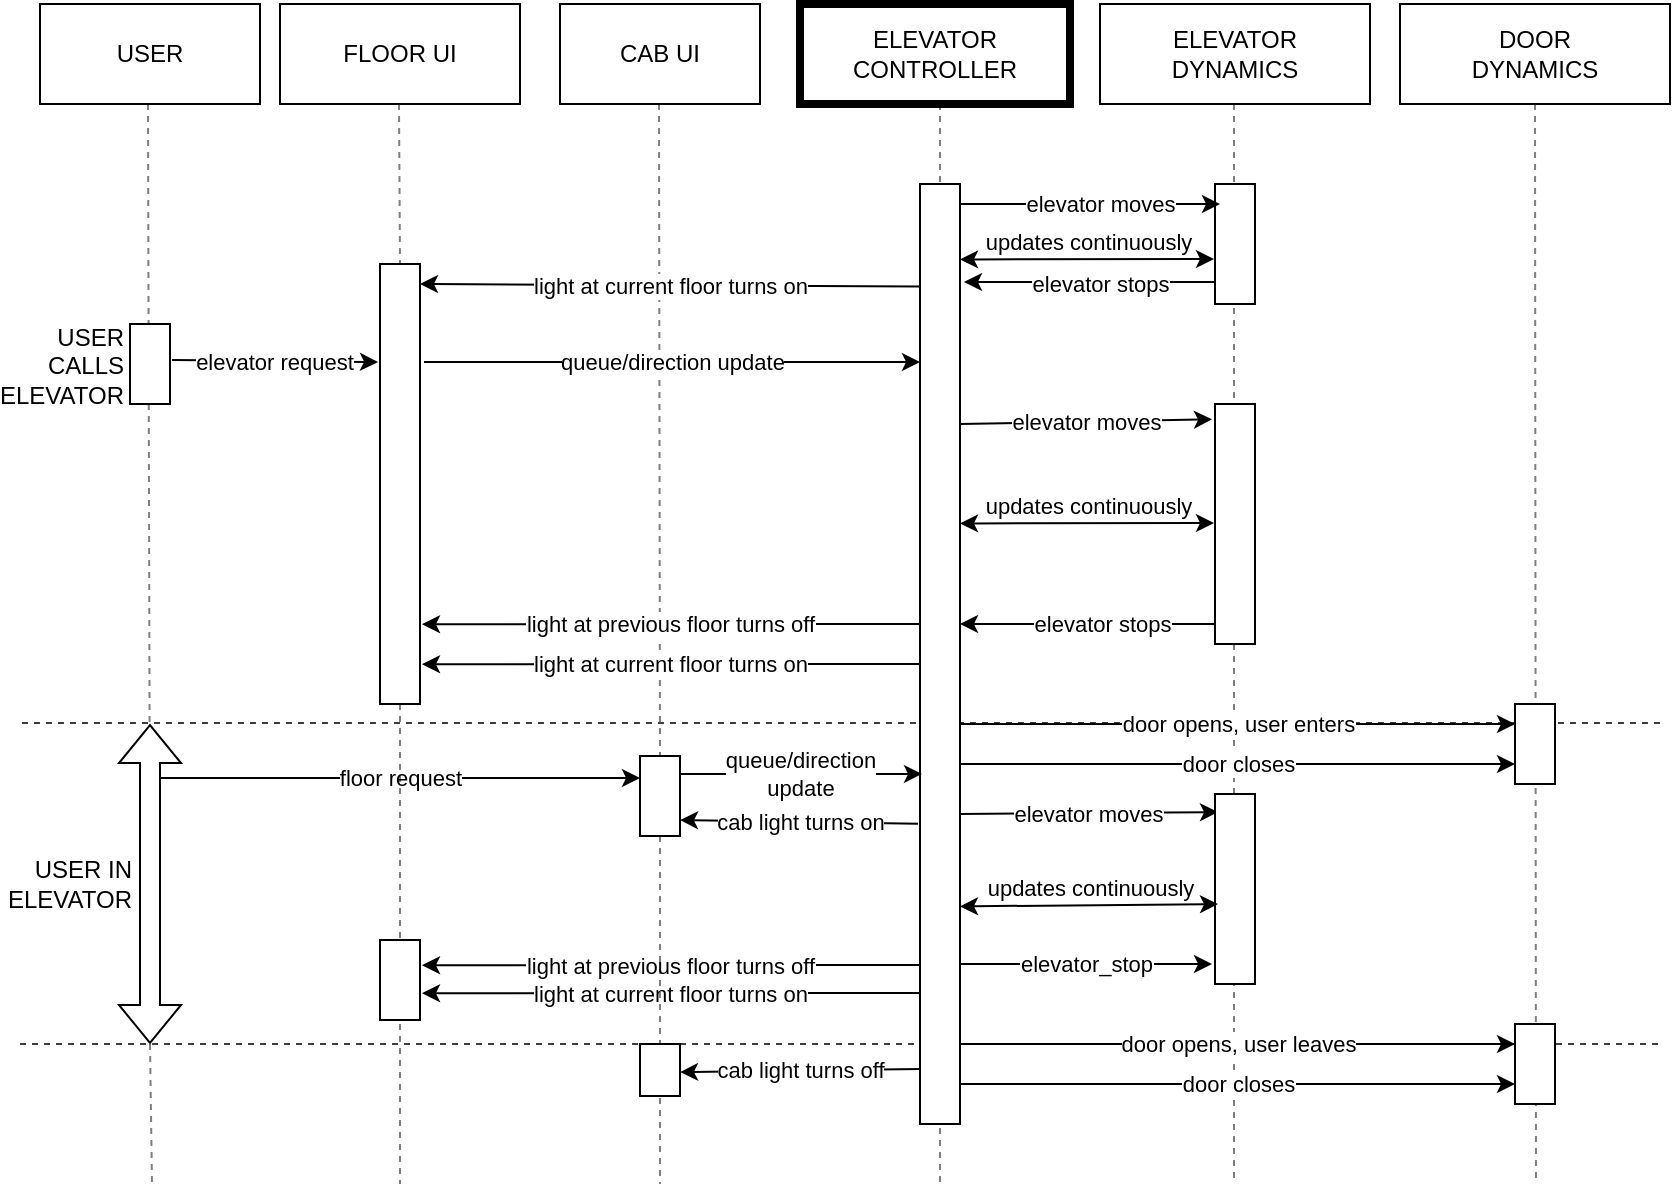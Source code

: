 <mxfile version="23.1.4" type="github" pages="3">
  <diagram id="RdKlt-OUdkusdnMJ_LHf" name="Sekvensdiagram">
    <mxGraphModel dx="1434" dy="793" grid="1" gridSize="10" guides="1" tooltips="1" connect="1" arrows="1" fold="1" page="1" pageScale="1" pageWidth="850" pageHeight="1100" math="0" shadow="0">
      <root>
        <mxCell id="0" />
        <mxCell id="1" parent="0" />
        <mxCell id="zaPCLynjRVvkzG_28kJl-44" value="" style="endArrow=none;dashed=1;html=1;rounded=0;exitX=0.5;exitY=1;exitDx=0;exitDy=0;startArrow=none;opacity=50;" edge="1" parent="1">
          <mxGeometry width="50" height="50" relative="1" as="geometry">
            <mxPoint x="74" y="100" as="sourcePoint" />
            <mxPoint x="74.795" y="410" as="targetPoint" />
          </mxGeometry>
        </mxCell>
        <mxCell id="zaPCLynjRVvkzG_28kJl-41" value="" style="endArrow=none;dashed=1;html=1;rounded=0;exitX=0.5;exitY=1;exitDx=0;exitDy=0;startArrow=none;opacity=50;" edge="1" parent="1">
          <mxGeometry width="50" height="50" relative="1" as="geometry">
            <mxPoint x="75" y="570" as="sourcePoint" />
            <mxPoint x="76" y="640" as="targetPoint" />
          </mxGeometry>
        </mxCell>
        <mxCell id="zaPCLynjRVvkzG_28kJl-38" value="" style="endArrow=none;dashed=1;html=1;rounded=0;opacity=75;" edge="1" parent="1">
          <mxGeometry width="50" height="50" relative="1" as="geometry">
            <mxPoint x="11" y="409.5" as="sourcePoint" />
            <mxPoint x="831" y="409.5" as="targetPoint" />
          </mxGeometry>
        </mxCell>
        <mxCell id="zaPCLynjRVvkzG_28kJl-37" value="" style="endArrow=none;dashed=1;html=1;rounded=0;opacity=75;" edge="1" parent="1">
          <mxGeometry width="50" height="50" relative="1" as="geometry">
            <mxPoint x="10" y="570" as="sourcePoint" />
            <mxPoint x="830" y="570" as="targetPoint" />
          </mxGeometry>
        </mxCell>
        <mxCell id="h6rUJBm5ATRCFSobhy7C-3" value="CAB UI" style="rounded=0;whiteSpace=wrap;html=1;" parent="1" vertex="1">
          <mxGeometry x="280" y="50" width="100" height="50" as="geometry" />
        </mxCell>
        <mxCell id="h6rUJBm5ATRCFSobhy7C-4" value="ELEVATOR CONTROLLER" style="rounded=0;whiteSpace=wrap;html=1;strokeWidth=4;" parent="1" vertex="1">
          <mxGeometry x="400" y="50" width="135" height="50" as="geometry" />
        </mxCell>
        <mxCell id="h6rUJBm5ATRCFSobhy7C-5" value="ELEVATOR&lt;br&gt;DYNAMICS" style="rounded=0;whiteSpace=wrap;html=1;" parent="1" vertex="1">
          <mxGeometry x="550" y="50" width="135" height="50" as="geometry" />
        </mxCell>
        <mxCell id="h6rUJBm5ATRCFSobhy7C-7" value="DOOR&lt;br&gt;DYNAMICS" style="rounded=0;whiteSpace=wrap;html=1;" parent="1" vertex="1">
          <mxGeometry x="700" y="50" width="135" height="50" as="geometry" />
        </mxCell>
        <mxCell id="h6rUJBm5ATRCFSobhy7C-9" value="" style="endArrow=none;dashed=1;html=1;rounded=0;exitX=0.5;exitY=1;exitDx=0;exitDy=0;startArrow=none;opacity=50;" parent="1" edge="1">
          <mxGeometry width="50" height="50" relative="1" as="geometry">
            <mxPoint x="470" y="612" as="sourcePoint" />
            <mxPoint x="470" y="642" as="targetPoint" />
          </mxGeometry>
        </mxCell>
        <mxCell id="h6rUJBm5ATRCFSobhy7C-10" value="" style="endArrow=none;dashed=1;html=1;rounded=0;opacity=50;" parent="1" edge="1">
          <mxGeometry width="50" height="50" relative="1" as="geometry">
            <mxPoint x="470" y="100" as="sourcePoint" />
            <mxPoint x="470" y="610" as="targetPoint" />
          </mxGeometry>
        </mxCell>
        <mxCell id="h6rUJBm5ATRCFSobhy7C-11" value="" style="endArrow=none;dashed=1;html=1;rounded=0;opacity=50;" parent="1" edge="1">
          <mxGeometry width="50" height="50" relative="1" as="geometry">
            <mxPoint x="617" y="100" as="sourcePoint" />
            <mxPoint x="617" y="640" as="targetPoint" />
          </mxGeometry>
        </mxCell>
        <mxCell id="h6rUJBm5ATRCFSobhy7C-12" value="" style="endArrow=none;dashed=1;html=1;rounded=0;exitX=0.5;exitY=1;exitDx=0;exitDy=0;startArrow=none;opacity=50;" parent="1" edge="1" source="h6rUJBm5ATRCFSobhy7C-7">
          <mxGeometry width="50" height="50" relative="1" as="geometry">
            <mxPoint x="767.5" y="270" as="sourcePoint" />
            <mxPoint x="768" y="640" as="targetPoint" />
          </mxGeometry>
        </mxCell>
        <mxCell id="h6rUJBm5ATRCFSobhy7C-19" value="" style="endArrow=none;dashed=1;html=1;rounded=0;exitX=0.5;exitY=1;exitDx=0;exitDy=0;opacity=50;entryX=0.5;entryY=0;entryDx=0;entryDy=0;" parent="1" target="zaPCLynjRVvkzG_28kJl-28" edge="1">
          <mxGeometry width="50" height="50" relative="1" as="geometry">
            <mxPoint x="329.5" y="100" as="sourcePoint" />
            <mxPoint x="329.888" y="410" as="targetPoint" />
          </mxGeometry>
        </mxCell>
        <mxCell id="h6rUJBm5ATRCFSobhy7C-21" style="edgeStyle=orthogonalEdgeStyle;rounded=0;orthogonalLoop=1;jettySize=auto;html=1;exitX=0.5;exitY=1;exitDx=0;exitDy=0;" parent="1" edge="1">
          <mxGeometry relative="1" as="geometry">
            <mxPoint x="330" y="590" as="sourcePoint" />
            <mxPoint x="330" y="590" as="targetPoint" />
          </mxGeometry>
        </mxCell>
        <mxCell id="h6rUJBm5ATRCFSobhy7C-26" value="FLOOR UI" style="rounded=0;whiteSpace=wrap;html=1;" parent="1" vertex="1">
          <mxGeometry x="140" y="50" width="120" height="50" as="geometry" />
        </mxCell>
        <mxCell id="h6rUJBm5ATRCFSobhy7C-27" value="" style="endArrow=none;dashed=1;html=1;rounded=0;exitX=0.5;exitY=1;exitDx=0;exitDy=0;startArrow=none;opacity=50;" parent="1" edge="1">
          <mxGeometry width="50" height="50" relative="1" as="geometry">
            <mxPoint x="200" y="560" as="sourcePoint" />
            <mxPoint x="200" y="640" as="targetPoint" />
          </mxGeometry>
        </mxCell>
        <mxCell id="h6rUJBm5ATRCFSobhy7C-28" value="" style="endArrow=none;dashed=1;html=1;rounded=0;exitX=0.5;exitY=1;exitDx=0;exitDy=0;opacity=50;entryX=0.5;entryY=0;entryDx=0;entryDy=0;" parent="1" edge="1" target="h6rUJBm5ATRCFSobhy7C-59">
          <mxGeometry width="50" height="50" relative="1" as="geometry">
            <mxPoint x="199.5" y="100" as="sourcePoint" />
            <mxPoint x="199.569" y="120" as="targetPoint" />
          </mxGeometry>
        </mxCell>
        <mxCell id="h6rUJBm5ATRCFSobhy7C-30" style="edgeStyle=orthogonalEdgeStyle;rounded=0;orthogonalLoop=1;jettySize=auto;html=1;exitX=0.5;exitY=1;exitDx=0;exitDy=0;" parent="1" edge="1">
          <mxGeometry relative="1" as="geometry">
            <mxPoint x="200" y="460" as="sourcePoint" />
            <mxPoint x="200" y="460" as="targetPoint" />
          </mxGeometry>
        </mxCell>
        <mxCell id="h6rUJBm5ATRCFSobhy7C-33" value="light at current floor turns on" style="endArrow=classic;html=1;rounded=0;exitX=-0.05;exitY=0.031;exitDx=0;exitDy=0;exitPerimeter=0;" parent="1" edge="1">
          <mxGeometry width="50" height="50" relative="1" as="geometry">
            <mxPoint x="460" y="191.19" as="sourcePoint" />
            <mxPoint x="210" y="190" as="targetPoint" />
          </mxGeometry>
        </mxCell>
        <mxCell id="h6rUJBm5ATRCFSobhy7C-34" value="queue/direction update" style="edgeStyle=none;orthogonalLoop=1;jettySize=auto;html=1;rounded=0;exitX=1.1;exitY=0.04;exitDx=0;exitDy=0;exitPerimeter=0;" parent="1" edge="1">
          <mxGeometry width="100" relative="1" as="geometry">
            <mxPoint x="212" y="229" as="sourcePoint" />
            <mxPoint x="460" y="229" as="targetPoint" />
            <Array as="points" />
          </mxGeometry>
        </mxCell>
        <mxCell id="h6rUJBm5ATRCFSobhy7C-35" value="" style="rounded=0;whiteSpace=wrap;html=1;" parent="1" vertex="1">
          <mxGeometry x="460" y="140" width="20" height="470" as="geometry" />
        </mxCell>
        <mxCell id="h6rUJBm5ATRCFSobhy7C-44" value="&lt;div&gt;elevator moves&lt;/div&gt;" style="endArrow=classic;html=1;rounded=0;entryX=-0.075;entryY=0.064;entryDx=0;entryDy=0;entryPerimeter=0;" parent="1" target="h6rUJBm5ATRCFSobhy7C-53" edge="1">
          <mxGeometry relative="1" as="geometry">
            <mxPoint x="480" y="260" as="sourcePoint" />
            <mxPoint x="550" y="260" as="targetPoint" />
          </mxGeometry>
        </mxCell>
        <mxCell id="h6rUJBm5ATRCFSobhy7C-51" value="door opens, user enters" style="edgeStyle=none;orthogonalLoop=1;jettySize=auto;html=1;rounded=0;entryX=0;entryY=0.25;entryDx=0;entryDy=0;" parent="1" target="h6rUJBm5ATRCFSobhy7C-57" edge="1">
          <mxGeometry width="100" relative="1" as="geometry">
            <mxPoint x="480" y="410" as="sourcePoint" />
            <mxPoint x="750" y="410" as="targetPoint" />
            <Array as="points" />
          </mxGeometry>
        </mxCell>
        <mxCell id="h6rUJBm5ATRCFSobhy7C-52" value="door closes" style="edgeStyle=none;orthogonalLoop=1;jettySize=auto;html=1;rounded=0;entryX=0;entryY=0.75;entryDx=0;entryDy=0;" parent="1" target="h6rUJBm5ATRCFSobhy7C-57" edge="1">
          <mxGeometry width="100" relative="1" as="geometry">
            <mxPoint x="480" y="430" as="sourcePoint" />
            <mxPoint x="750" y="430" as="targetPoint" />
            <Array as="points" />
          </mxGeometry>
        </mxCell>
        <mxCell id="h6rUJBm5ATRCFSobhy7C-53" value="" style="rounded=0;whiteSpace=wrap;html=1;" parent="1" vertex="1">
          <mxGeometry x="607.5" y="250" width="20" height="120" as="geometry" />
        </mxCell>
        <mxCell id="h6rUJBm5ATRCFSobhy7C-54" value="elevator stops" style="endArrow=classic;html=1;rounded=0;exitX=0;exitY=0.75;exitDx=0;exitDy=0;" parent="1" edge="1">
          <mxGeometry x="-0.098" width="50" height="50" relative="1" as="geometry">
            <mxPoint x="607.5" y="360" as="sourcePoint" />
            <mxPoint x="480" y="360" as="targetPoint" />
            <Array as="points">
              <mxPoint x="520" y="360" />
            </Array>
            <mxPoint x="1" as="offset" />
          </mxGeometry>
        </mxCell>
        <mxCell id="h6rUJBm5ATRCFSobhy7C-57" value="" style="rounded=0;whiteSpace=wrap;html=1;" parent="1" vertex="1">
          <mxGeometry x="757.5" y="400" width="20" height="40" as="geometry" />
        </mxCell>
        <mxCell id="h6rUJBm5ATRCFSobhy7C-59" value="" style="rounded=0;whiteSpace=wrap;html=1;" parent="1" vertex="1">
          <mxGeometry x="190" y="180" width="20" height="220" as="geometry" />
        </mxCell>
        <mxCell id="h6rUJBm5ATRCFSobhy7C-60" value="floor request" style="edgeStyle=none;orthogonalLoop=1;jettySize=auto;html=1;rounded=0;exitX=1.1;exitY=0.04;exitDx=0;exitDy=0;exitPerimeter=0;" parent="1" edge="1">
          <mxGeometry width="100" relative="1" as="geometry">
            <mxPoint x="80" y="437" as="sourcePoint" />
            <mxPoint x="320" y="437" as="targetPoint" />
            <Array as="points" />
          </mxGeometry>
        </mxCell>
        <mxCell id="h6rUJBm5ATRCFSobhy7C-62" value="cab light turns on" style="edgeStyle=none;orthogonalLoop=1;jettySize=auto;html=1;rounded=0;exitX=-0.05;exitY=0.641;exitDx=0;exitDy=0;exitPerimeter=0;entryX=1;entryY=0.25;entryDx=0;entryDy=0;" parent="1" edge="1">
          <mxGeometry width="100" relative="1" as="geometry">
            <mxPoint x="459" y="459.91" as="sourcePoint" />
            <mxPoint x="340" y="458" as="targetPoint" />
            <Array as="points" />
          </mxGeometry>
        </mxCell>
        <mxCell id="h6rUJBm5ATRCFSobhy7C-64" value="light at previous floor turns off" style="endArrow=classic;html=1;rounded=0;exitX=-0.15;exitY=0.2;exitDx=0;exitDy=0;exitPerimeter=0;entryX=1.05;entryY=0.87;entryDx=0;entryDy=0;entryPerimeter=0;" parent="1" edge="1">
          <mxGeometry x="0.004" width="50" height="50" relative="1" as="geometry">
            <mxPoint x="460" y="360" as="sourcePoint" />
            <mxPoint x="211" y="360.1" as="targetPoint" />
            <mxPoint as="offset" />
          </mxGeometry>
        </mxCell>
        <mxCell id="h6rUJBm5ATRCFSobhy7C-65" value="cab light turns off" style="edgeStyle=none;orthogonalLoop=1;jettySize=auto;html=1;rounded=0;entryX=1;entryY=0.873;entryDx=0;entryDy=0;entryPerimeter=0;" parent="1" edge="1">
          <mxGeometry width="100" relative="1" as="geometry">
            <mxPoint x="460" y="582.5" as="sourcePoint" />
            <mxPoint x="340" y="584.06" as="targetPoint" />
            <Array as="points" />
          </mxGeometry>
        </mxCell>
        <mxCell id="h6rUJBm5ATRCFSobhy7C-70" value="&lt;div&gt;elevator moves&lt;/div&gt;" style="endArrow=classic;html=1;rounded=0;entryX=0.075;entryY=0.095;entryDx=0;entryDy=0;entryPerimeter=0;" parent="1" target="h6rUJBm5ATRCFSobhy7C-72" edge="1">
          <mxGeometry relative="1" as="geometry">
            <mxPoint x="480" y="455" as="sourcePoint" />
            <mxPoint x="550" y="455" as="targetPoint" />
          </mxGeometry>
        </mxCell>
        <mxCell id="h6rUJBm5ATRCFSobhy7C-71" value="elevator_stop" style="edgeStyle=none;orthogonalLoop=1;jettySize=auto;html=1;rounded=0;entryX=-0.075;entryY=0.929;entryDx=0;entryDy=0;entryPerimeter=0;" parent="1" edge="1">
          <mxGeometry width="100" relative="1" as="geometry">
            <mxPoint x="480" y="530" as="sourcePoint" />
            <mxPoint x="606" y="530.06" as="targetPoint" />
            <Array as="points" />
          </mxGeometry>
        </mxCell>
        <mxCell id="h6rUJBm5ATRCFSobhy7C-72" value="" style="rounded=0;whiteSpace=wrap;html=1;" parent="1" vertex="1">
          <mxGeometry x="607.5" y="445" width="20" height="95" as="geometry" />
        </mxCell>
        <mxCell id="h6rUJBm5ATRCFSobhy7C-75" value="door opens, user leaves" style="edgeStyle=none;orthogonalLoop=1;jettySize=auto;html=1;rounded=0;entryX=0;entryY=0.25;entryDx=0;entryDy=0;" parent="1" target="h6rUJBm5ATRCFSobhy7C-77" edge="1">
          <mxGeometry width="100" relative="1" as="geometry">
            <mxPoint x="480" y="570" as="sourcePoint" />
            <mxPoint x="750" y="570" as="targetPoint" />
            <Array as="points" />
          </mxGeometry>
        </mxCell>
        <mxCell id="h6rUJBm5ATRCFSobhy7C-76" value="door closes" style="edgeStyle=none;orthogonalLoop=1;jettySize=auto;html=1;rounded=0;entryX=0;entryY=0.75;entryDx=0;entryDy=0;" parent="1" target="h6rUJBm5ATRCFSobhy7C-77" edge="1">
          <mxGeometry width="100" relative="1" as="geometry">
            <mxPoint x="480" y="590" as="sourcePoint" />
            <mxPoint x="750" y="590" as="targetPoint" />
            <Array as="points" />
          </mxGeometry>
        </mxCell>
        <mxCell id="h6rUJBm5ATRCFSobhy7C-77" value="" style="rounded=0;whiteSpace=wrap;html=1;" parent="1" vertex="1">
          <mxGeometry x="757.5" y="560" width="20" height="40" as="geometry" />
        </mxCell>
        <mxCell id="h6rUJBm5ATRCFSobhy7C-1" value="USER" style="rounded=0;whiteSpace=wrap;html=1;" parent="1" vertex="1">
          <mxGeometry x="20" y="50" width="110" height="50" as="geometry" />
        </mxCell>
        <mxCell id="h6rUJBm5ATRCFSobhy7C-13" value="" style="rounded=0;whiteSpace=wrap;html=1;" parent="1" vertex="1">
          <mxGeometry x="65" y="210" width="20" height="40" as="geometry" />
        </mxCell>
        <mxCell id="DgT3QlysMbPprc1NdVqg-2" style="edgeStyle=orthogonalEdgeStyle;rounded=0;orthogonalLoop=1;jettySize=auto;html=1;exitX=0.5;exitY=1;exitDx=0;exitDy=0;" parent="1" source="h6rUJBm5ATRCFSobhy7C-13" target="h6rUJBm5ATRCFSobhy7C-13" edge="1">
          <mxGeometry relative="1" as="geometry" />
        </mxCell>
        <mxCell id="DgT3QlysMbPprc1NdVqg-4" value="queue/direction&lt;br&gt;update" style="edgeStyle=none;orthogonalLoop=1;jettySize=auto;html=1;rounded=0;entryX=0.05;entryY=0.617;entryDx=0;entryDy=0;entryPerimeter=0;" parent="1" edge="1">
          <mxGeometry width="100" relative="1" as="geometry">
            <mxPoint x="340" y="435" as="sourcePoint" />
            <mxPoint x="461" y="434.99" as="targetPoint" />
            <Array as="points" />
          </mxGeometry>
        </mxCell>
        <mxCell id="zaPCLynjRVvkzG_28kJl-2" value="" style="rounded=0;whiteSpace=wrap;html=1;" vertex="1" parent="1">
          <mxGeometry x="607.5" y="140" width="20" height="60" as="geometry" />
        </mxCell>
        <mxCell id="zaPCLynjRVvkzG_28kJl-3" value="elevator moves" style="edgeStyle=none;orthogonalLoop=1;jettySize=auto;html=1;rounded=0;exitX=1.1;exitY=0.04;exitDx=0;exitDy=0;exitPerimeter=0;" edge="1" parent="1">
          <mxGeometry x="0.077" width="100" relative="1" as="geometry">
            <mxPoint x="480" y="150" as="sourcePoint" />
            <mxPoint x="610" y="150" as="targetPoint" />
            <Array as="points" />
            <mxPoint as="offset" />
          </mxGeometry>
        </mxCell>
        <mxCell id="zaPCLynjRVvkzG_28kJl-4" style="edgeStyle=orthogonalEdgeStyle;rounded=0;orthogonalLoop=1;jettySize=auto;html=1;exitX=0;exitY=1;exitDx=0;exitDy=0;" edge="1" parent="1" source="zaPCLynjRVvkzG_28kJl-2">
          <mxGeometry relative="1" as="geometry">
            <mxPoint x="482" y="189" as="targetPoint" />
            <Array as="points">
              <mxPoint x="608" y="189" />
            </Array>
          </mxGeometry>
        </mxCell>
        <mxCell id="zaPCLynjRVvkzG_28kJl-5" value="elevator stops" style="edgeLabel;html=1;align=center;verticalAlign=middle;resizable=0;points=[];" vertex="1" connectable="0" parent="zaPCLynjRVvkzG_28kJl-4">
          <mxGeometry x="0.21" y="-1" relative="1" as="geometry">
            <mxPoint x="14" y="2" as="offset" />
          </mxGeometry>
        </mxCell>
        <mxCell id="zaPCLynjRVvkzG_28kJl-8" value="light at current floor turns on" style="endArrow=classic;html=1;rounded=0;exitX=-0.15;exitY=0.2;exitDx=0;exitDy=0;exitPerimeter=0;entryX=1.05;entryY=0.87;entryDx=0;entryDy=0;entryPerimeter=0;" edge="1" parent="1">
          <mxGeometry x="0.004" width="50" height="50" relative="1" as="geometry">
            <mxPoint x="460" y="380" as="sourcePoint" />
            <mxPoint x="211" y="380.1" as="targetPoint" />
            <mxPoint as="offset" />
          </mxGeometry>
        </mxCell>
        <mxCell id="zaPCLynjRVvkzG_28kJl-16" value="" style="endArrow=classic;startArrow=classic;html=1;rounded=0;exitX=1.1;exitY=0.276;exitDx=0;exitDy=0;exitPerimeter=0;entryX=0.075;entryY=0.579;entryDx=0;entryDy=0;entryPerimeter=0;" edge="1" parent="1" target="h6rUJBm5ATRCFSobhy7C-72">
          <mxGeometry width="50" height="50" relative="1" as="geometry">
            <mxPoint x="480" y="501.2" as="sourcePoint" />
            <mxPoint x="605" y="500" as="targetPoint" />
          </mxGeometry>
        </mxCell>
        <mxCell id="zaPCLynjRVvkzG_28kJl-17" value="updates continuously" style="edgeLabel;html=1;align=center;verticalAlign=middle;resizable=0;points=[];" vertex="1" connectable="0" parent="zaPCLynjRVvkzG_28kJl-16">
          <mxGeometry x="0.392" relative="1" as="geometry">
            <mxPoint x="-25" y="-9" as="offset" />
          </mxGeometry>
        </mxCell>
        <mxCell id="zaPCLynjRVvkzG_28kJl-18" value="" style="endArrow=classic;startArrow=classic;html=1;rounded=0;exitX=1.1;exitY=0.276;exitDx=0;exitDy=0;exitPerimeter=0;entryX=-0.025;entryY=0.4;entryDx=0;entryDy=0;entryPerimeter=0;" edge="1" parent="1">
          <mxGeometry width="50" height="50" relative="1" as="geometry">
            <mxPoint x="480" y="309.7" as="sourcePoint" />
            <mxPoint x="607" y="309.5" as="targetPoint" />
          </mxGeometry>
        </mxCell>
        <mxCell id="zaPCLynjRVvkzG_28kJl-19" value="updates continuously" style="edgeLabel;html=1;align=center;verticalAlign=middle;resizable=0;points=[];" vertex="1" connectable="0" parent="zaPCLynjRVvkzG_28kJl-18">
          <mxGeometry x="0.392" relative="1" as="geometry">
            <mxPoint x="-25" y="-9" as="offset" />
          </mxGeometry>
        </mxCell>
        <mxCell id="zaPCLynjRVvkzG_28kJl-20" value="" style="endArrow=classic;startArrow=classic;html=1;rounded=0;exitX=1.1;exitY=0.276;exitDx=0;exitDy=0;exitPerimeter=0;entryX=-0.025;entryY=0.4;entryDx=0;entryDy=0;entryPerimeter=0;" edge="1" parent="1">
          <mxGeometry width="50" height="50" relative="1" as="geometry">
            <mxPoint x="480" y="177.7" as="sourcePoint" />
            <mxPoint x="607" y="177.5" as="targetPoint" />
          </mxGeometry>
        </mxCell>
        <mxCell id="zaPCLynjRVvkzG_28kJl-21" value="updates continuously" style="edgeLabel;html=1;align=center;verticalAlign=middle;resizable=0;points=[];" vertex="1" connectable="0" parent="zaPCLynjRVvkzG_28kJl-20">
          <mxGeometry x="0.392" relative="1" as="geometry">
            <mxPoint x="-25" y="-9" as="offset" />
          </mxGeometry>
        </mxCell>
        <mxCell id="zaPCLynjRVvkzG_28kJl-23" value="" style="endArrow=none;dashed=1;html=1;rounded=0;exitX=0.5;exitY=1;exitDx=0;exitDy=0;startArrow=none;opacity=50;" edge="1" parent="1" source="h6rUJBm5ATRCFSobhy7C-59" target="zaPCLynjRVvkzG_28kJl-22">
          <mxGeometry width="50" height="50" relative="1" as="geometry">
            <mxPoint x="200" y="400" as="sourcePoint" />
            <mxPoint x="200" y="650" as="targetPoint" />
          </mxGeometry>
        </mxCell>
        <mxCell id="zaPCLynjRVvkzG_28kJl-22" value="" style="rounded=0;whiteSpace=wrap;html=1;" vertex="1" parent="1">
          <mxGeometry x="190" y="518" width="20" height="40" as="geometry" />
        </mxCell>
        <mxCell id="zaPCLynjRVvkzG_28kJl-24" value="light at previous floor turns off" style="endArrow=classic;html=1;rounded=0;exitX=-0.15;exitY=0.2;exitDx=0;exitDy=0;exitPerimeter=0;entryX=1.05;entryY=0.87;entryDx=0;entryDy=0;entryPerimeter=0;" edge="1" parent="1">
          <mxGeometry x="0.004" width="50" height="50" relative="1" as="geometry">
            <mxPoint x="460" y="530.5" as="sourcePoint" />
            <mxPoint x="211" y="530.6" as="targetPoint" />
            <mxPoint as="offset" />
          </mxGeometry>
        </mxCell>
        <mxCell id="zaPCLynjRVvkzG_28kJl-25" value="light at current floor turns on" style="endArrow=classic;html=1;rounded=0;exitX=-0.15;exitY=0.2;exitDx=0;exitDy=0;exitPerimeter=0;entryX=1.05;entryY=0.87;entryDx=0;entryDy=0;entryPerimeter=0;" edge="1" parent="1">
          <mxGeometry x="0.004" width="50" height="50" relative="1" as="geometry">
            <mxPoint x="460" y="544.5" as="sourcePoint" />
            <mxPoint x="211" y="544.6" as="targetPoint" />
            <mxPoint as="offset" />
          </mxGeometry>
        </mxCell>
        <mxCell id="zaPCLynjRVvkzG_28kJl-28" value="" style="rounded=0;whiteSpace=wrap;html=1;" vertex="1" parent="1">
          <mxGeometry x="320" y="426" width="20" height="40" as="geometry" />
        </mxCell>
        <mxCell id="zaPCLynjRVvkzG_28kJl-30" value="" style="endArrow=none;dashed=1;html=1;rounded=0;startArrow=none;opacity=50;exitX=0.5;exitY=1;exitDx=0;exitDy=0;" edge="1" parent="1" source="zaPCLynjRVvkzG_28kJl-28" target="zaPCLynjRVvkzG_28kJl-29">
          <mxGeometry width="50" height="50" relative="1" as="geometry">
            <mxPoint x="330" y="470" as="sourcePoint" />
            <mxPoint x="329.5" y="700" as="targetPoint" />
          </mxGeometry>
        </mxCell>
        <mxCell id="zaPCLynjRVvkzG_28kJl-29" value="" style="rounded=0;whiteSpace=wrap;html=1;" vertex="1" parent="1">
          <mxGeometry x="320" y="570" width="20" height="26" as="geometry" />
        </mxCell>
        <mxCell id="zaPCLynjRVvkzG_28kJl-36" value="" style="endArrow=none;dashed=1;html=1;rounded=0;startArrow=none;opacity=50;" edge="1" parent="1">
          <mxGeometry width="50" height="50" relative="1" as="geometry">
            <mxPoint x="330" y="597" as="sourcePoint" />
            <mxPoint x="330" y="640" as="targetPoint" />
          </mxGeometry>
        </mxCell>
        <mxCell id="zaPCLynjRVvkzG_28kJl-39" value="elevator request" style="edgeStyle=none;orthogonalLoop=1;jettySize=auto;html=1;rounded=0;exitX=1.1;exitY=0.045;exitDx=0;exitDy=0;exitPerimeter=0;" edge="1" parent="1">
          <mxGeometry width="100" relative="1" as="geometry">
            <mxPoint x="86" y="228" as="sourcePoint" />
            <mxPoint x="189" y="229.004" as="targetPoint" />
            <Array as="points" />
          </mxGeometry>
        </mxCell>
        <mxCell id="zaPCLynjRVvkzG_28kJl-45" value="" style="shape=flexArrow;endArrow=classic;startArrow=classic;html=1;rounded=0;" edge="1" parent="1">
          <mxGeometry width="100" height="100" relative="1" as="geometry">
            <mxPoint x="75" y="570" as="sourcePoint" />
            <mxPoint x="75" y="410" as="targetPoint" />
          </mxGeometry>
        </mxCell>
        <mxCell id="zaPCLynjRVvkzG_28kJl-47" value="&lt;div align=&quot;right&quot;&gt;USER IN ELEVATOR&lt;br&gt;&lt;/div&gt;" style="text;html=1;align=center;verticalAlign=middle;whiteSpace=wrap;rounded=0;" vertex="1" parent="1">
          <mxGeometry x="15" y="474.5" width="40" height="30" as="geometry" />
        </mxCell>
        <mxCell id="zaPCLynjRVvkzG_28kJl-48" value="&lt;div align=&quot;right&quot;&gt;USER CALLS ELEVATOR&lt;br&gt;&lt;/div&gt;" style="text;html=1;align=center;verticalAlign=middle;whiteSpace=wrap;rounded=0;" vertex="1" parent="1">
          <mxGeometry x="11" y="216" width="40" height="30" as="geometry" />
        </mxCell>
      </root>
    </mxGraphModel>
  </diagram>
  <diagram id="Q5Wxx10o3nDraJJ5WT4P" name="Klassediagram">
    <mxGraphModel dx="1362" dy="766" grid="1" gridSize="10" guides="1" tooltips="1" connect="1" arrows="1" fold="1" page="1" pageScale="1" pageWidth="850" pageHeight="1100" math="0" shadow="0">
      <root>
        <mxCell id="0" />
        <mxCell id="1" parent="0" />
        <mxCell id="TbiB_fDBfIH7Ke6Y8VpF-1" value="&lt;div&gt;&lt;b&gt;&lt;br&gt;&lt;/b&gt;&lt;/div&gt;&lt;div&gt;&lt;b&gt;Heiskontroller&lt;/b&gt;&lt;/div&gt;" style="swimlane;fontStyle=0;align=center;verticalAlign=top;childLayout=stackLayout;horizontal=1;startSize=55;horizontalStack=0;resizeParent=1;resizeParentMax=0;resizeLast=0;collapsible=0;marginBottom=0;html=1;whiteSpace=wrap;" vertex="1" parent="1">
          <mxGeometry x="510" y="10" width="190" height="160" as="geometry" />
        </mxCell>
        <mxCell id="TbiB_fDBfIH7Ke6Y8VpF-2" value="attributes" style="text;html=1;strokeColor=none;fillColor=none;align=center;verticalAlign=middle;spacingLeft=4;spacingRight=4;overflow=hidden;rotatable=0;points=[[0,0.5],[1,0.5]];portConstraint=eastwest;whiteSpace=wrap;" vertex="1" parent="TbiB_fDBfIH7Ke6Y8VpF-1">
          <mxGeometry y="55" width="190" height="20" as="geometry" />
        </mxCell>
        <mxCell id="TbiB_fDBfIH7Ke6Y8VpF-3" value="attribute1" style="text;html=1;strokeColor=none;fillColor=none;align=left;verticalAlign=middle;spacingLeft=4;spacingRight=4;overflow=hidden;rotatable=0;points=[[0,0.5],[1,0.5]];portConstraint=eastwest;whiteSpace=wrap;" vertex="1" parent="TbiB_fDBfIH7Ke6Y8VpF-1">
          <mxGeometry y="75" width="190" height="20" as="geometry" />
        </mxCell>
        <mxCell id="TbiB_fDBfIH7Ke6Y8VpF-6" value="" style="line;strokeWidth=1;fillColor=none;align=left;verticalAlign=middle;spacingTop=-1;spacingLeft=3;spacingRight=3;rotatable=0;labelPosition=right;points=[];portConstraint=eastwest;" vertex="1" parent="TbiB_fDBfIH7Ke6Y8VpF-1">
          <mxGeometry y="95" width="190" height="8" as="geometry" />
        </mxCell>
        <mxCell id="TbiB_fDBfIH7Ke6Y8VpF-7" value="funksjoner" style="text;html=1;strokeColor=none;fillColor=none;align=center;verticalAlign=middle;spacingLeft=4;spacingRight=4;overflow=hidden;rotatable=0;points=[[0,0.5],[1,0.5]];portConstraint=eastwest;whiteSpace=wrap;" vertex="1" parent="TbiB_fDBfIH7Ke6Y8VpF-1">
          <mxGeometry y="103" width="190" height="20" as="geometry" />
        </mxCell>
        <mxCell id="TbiB_fDBfIH7Ke6Y8VpF-8" value="&lt;div&gt;door_close(): void&lt;br&gt;&lt;/div&gt;&lt;div&gt;move_floor(num_floors: int): void&lt;br&gt;&lt;/div&gt;&lt;div&gt;&lt;br&gt;&lt;br&gt;&lt;/div&gt;" style="text;html=1;strokeColor=none;fillColor=none;align=left;verticalAlign=middle;spacingLeft=4;spacingRight=4;overflow=hidden;rotatable=0;points=[[0,0.5],[1,0.5]];portConstraint=eastwest;whiteSpace=wrap;" vertex="1" parent="TbiB_fDBfIH7Ke6Y8VpF-1">
          <mxGeometry y="123" width="190" height="37" as="geometry" />
        </mxCell>
        <mxCell id="vYsI3eO_H-T6MCM5xVuX-1" value="&lt;div&gt;&lt;b&gt;&lt;br&gt;&lt;/b&gt;&lt;/div&gt;&lt;div&gt;&lt;b&gt;Heispanel&lt;/b&gt;&lt;/div&gt;" style="swimlane;fontStyle=0;align=center;verticalAlign=top;childLayout=stackLayout;horizontal=1;startSize=55;horizontalStack=0;resizeParent=1;resizeParentMax=0;resizeLast=0;collapsible=0;marginBottom=0;html=1;whiteSpace=wrap;" vertex="1" parent="1">
          <mxGeometry x="350" y="247" width="140" height="300" as="geometry" />
        </mxCell>
        <mxCell id="vYsI3eO_H-T6MCM5xVuX-2" value="attributes" style="text;html=1;strokeColor=none;fillColor=none;align=center;verticalAlign=middle;spacingLeft=4;spacingRight=4;overflow=hidden;rotatable=0;points=[[0,0.5],[1,0.5]];portConstraint=eastwest;whiteSpace=wrap;" vertex="1" parent="vYsI3eO_H-T6MCM5xVuX-1">
          <mxGeometry y="55" width="140" height="20" as="geometry" />
        </mxCell>
        <mxCell id="vYsI3eO_H-T6MCM5xVuX-3" value="&lt;div&gt;elev_light_1: bool&lt;br&gt;&lt;/div&gt;&lt;div&gt;elev_light_2: bool&lt;br&gt;&lt;/div&gt;&lt;div&gt;elev_light_3: bool&lt;br&gt;&lt;/div&gt;&lt;div&gt;elev_light_4: bool&lt;/div&gt;&lt;div&gt;elev_btn_1: bool&lt;br&gt;&lt;/div&gt;&lt;div&gt;elev_btn_2: bool&lt;br&gt;&lt;/div&gt;&lt;div&gt;elev_btn_3: bool&lt;br&gt;&lt;/div&gt;&lt;div&gt;elev_btn_4: bool&lt;br&gt;&lt;/div&gt;" style="text;html=1;strokeColor=none;fillColor=none;align=left;verticalAlign=middle;spacingLeft=4;spacingRight=4;overflow=hidden;rotatable=0;points=[[0,0.5],[1,0.5]];portConstraint=eastwest;whiteSpace=wrap;" vertex="1" parent="vYsI3eO_H-T6MCM5xVuX-1">
          <mxGeometry y="75" width="140" height="145" as="geometry" />
        </mxCell>
        <mxCell id="vYsI3eO_H-T6MCM5xVuX-4" value="" style="line;strokeWidth=1;fillColor=none;align=left;verticalAlign=middle;spacingTop=-1;spacingLeft=3;spacingRight=3;rotatable=0;labelPosition=right;points=[];portConstraint=eastwest;" vertex="1" parent="vYsI3eO_H-T6MCM5xVuX-1">
          <mxGeometry y="220" width="140" height="8" as="geometry" />
        </mxCell>
        <mxCell id="vYsI3eO_H-T6MCM5xVuX-5" value="funksjoner" style="text;html=1;strokeColor=none;fillColor=none;align=center;verticalAlign=middle;spacingLeft=4;spacingRight=4;overflow=hidden;rotatable=0;points=[[0,0.5],[1,0.5]];portConstraint=eastwest;whiteSpace=wrap;" vertex="1" parent="vYsI3eO_H-T6MCM5xVuX-1">
          <mxGeometry y="228" width="140" height="20" as="geometry" />
        </mxCell>
        <mxCell id="vYsI3eO_H-T6MCM5xVuX-6" value="&lt;div&gt;void door_close()&lt;/div&gt;&lt;div&gt;&lt;br&gt;&lt;/div&gt;" style="text;html=1;strokeColor=none;fillColor=none;align=left;verticalAlign=middle;spacingLeft=4;spacingRight=4;overflow=hidden;rotatable=0;points=[[0,0.5],[1,0.5]];portConstraint=eastwest;whiteSpace=wrap;" vertex="1" parent="vYsI3eO_H-T6MCM5xVuX-1">
          <mxGeometry y="248" width="140" height="52" as="geometry" />
        </mxCell>
        <mxCell id="vYsI3eO_H-T6MCM5xVuX-7" value="&lt;div&gt;&lt;b&gt;&lt;br&gt;&lt;/b&gt;&lt;/div&gt;&lt;b&gt;Bruker&lt;/b&gt;" style="swimlane;fontStyle=0;align=center;verticalAlign=top;childLayout=stackLayout;horizontal=1;startSize=55;horizontalStack=0;resizeParent=1;resizeParentMax=0;resizeLast=0;collapsible=0;marginBottom=0;html=1;whiteSpace=wrap;" vertex="1" parent="1">
          <mxGeometry x="50" y="247" width="140" height="143" as="geometry" />
        </mxCell>
        <mxCell id="vYsI3eO_H-T6MCM5xVuX-8" value="attributes" style="text;html=1;strokeColor=none;fillColor=none;align=center;verticalAlign=middle;spacingLeft=4;spacingRight=4;overflow=hidden;rotatable=0;points=[[0,0.5],[1,0.5]];portConstraint=eastwest;whiteSpace=wrap;" vertex="1" parent="vYsI3eO_H-T6MCM5xVuX-7">
          <mxGeometry y="55" width="140" height="20" as="geometry" />
        </mxCell>
        <mxCell id="vYsI3eO_H-T6MCM5xVuX-9" value="attribute1" style="text;html=1;strokeColor=none;fillColor=none;align=left;verticalAlign=middle;spacingLeft=4;spacingRight=4;overflow=hidden;rotatable=0;points=[[0,0.5],[1,0.5]];portConstraint=eastwest;whiteSpace=wrap;" vertex="1" parent="vYsI3eO_H-T6MCM5xVuX-7">
          <mxGeometry y="75" width="140" height="20" as="geometry" />
        </mxCell>
        <mxCell id="vYsI3eO_H-T6MCM5xVuX-10" value="" style="line;strokeWidth=1;fillColor=none;align=left;verticalAlign=middle;spacingTop=-1;spacingLeft=3;spacingRight=3;rotatable=0;labelPosition=right;points=[];portConstraint=eastwest;" vertex="1" parent="vYsI3eO_H-T6MCM5xVuX-7">
          <mxGeometry y="95" width="140" height="8" as="geometry" />
        </mxCell>
        <mxCell id="vYsI3eO_H-T6MCM5xVuX-11" value="funksjoner" style="text;html=1;strokeColor=none;fillColor=none;align=center;verticalAlign=middle;spacingLeft=4;spacingRight=4;overflow=hidden;rotatable=0;points=[[0,0.5],[1,0.5]];portConstraint=eastwest;whiteSpace=wrap;" vertex="1" parent="vYsI3eO_H-T6MCM5xVuX-7">
          <mxGeometry y="103" width="140" height="20" as="geometry" />
        </mxCell>
        <mxCell id="vYsI3eO_H-T6MCM5xVuX-12" value="&lt;div&gt;void door_close()&lt;/div&gt;&lt;div&gt;&lt;br&gt;&lt;/div&gt;" style="text;html=1;strokeColor=none;fillColor=none;align=left;verticalAlign=middle;spacingLeft=4;spacingRight=4;overflow=hidden;rotatable=0;points=[[0,0.5],[1,0.5]];portConstraint=eastwest;whiteSpace=wrap;" vertex="1" parent="vYsI3eO_H-T6MCM5xVuX-7">
          <mxGeometry y="123" width="140" height="20" as="geometry" />
        </mxCell>
        <mxCell id="vYsI3eO_H-T6MCM5xVuX-13" value="&lt;div&gt;&lt;b&gt;&lt;br&gt;&lt;/b&gt;&lt;/div&gt;&lt;b&gt;Etasjepanel&lt;/b&gt;" style="swimlane;fontStyle=0;align=center;verticalAlign=top;childLayout=stackLayout;horizontal=1;startSize=55;horizontalStack=0;resizeParent=1;resizeParentMax=0;resizeLast=0;collapsible=0;marginBottom=0;html=1;whiteSpace=wrap;" vertex="1" parent="1">
          <mxGeometry x="200" y="247" width="140" height="143" as="geometry" />
        </mxCell>
        <mxCell id="vYsI3eO_H-T6MCM5xVuX-14" value="attributes" style="text;html=1;strokeColor=none;fillColor=none;align=center;verticalAlign=middle;spacingLeft=4;spacingRight=4;overflow=hidden;rotatable=0;points=[[0,0.5],[1,0.5]];portConstraint=eastwest;whiteSpace=wrap;" vertex="1" parent="vYsI3eO_H-T6MCM5xVuX-13">
          <mxGeometry y="55" width="140" height="20" as="geometry" />
        </mxCell>
        <mxCell id="vYsI3eO_H-T6MCM5xVuX-15" value="attribute1" style="text;html=1;strokeColor=none;fillColor=none;align=left;verticalAlign=middle;spacingLeft=4;spacingRight=4;overflow=hidden;rotatable=0;points=[[0,0.5],[1,0.5]];portConstraint=eastwest;whiteSpace=wrap;" vertex="1" parent="vYsI3eO_H-T6MCM5xVuX-13">
          <mxGeometry y="75" width="140" height="20" as="geometry" />
        </mxCell>
        <mxCell id="vYsI3eO_H-T6MCM5xVuX-16" value="" style="line;strokeWidth=1;fillColor=none;align=left;verticalAlign=middle;spacingTop=-1;spacingLeft=3;spacingRight=3;rotatable=0;labelPosition=right;points=[];portConstraint=eastwest;" vertex="1" parent="vYsI3eO_H-T6MCM5xVuX-13">
          <mxGeometry y="95" width="140" height="8" as="geometry" />
        </mxCell>
        <mxCell id="vYsI3eO_H-T6MCM5xVuX-17" value="funksjoner" style="text;html=1;strokeColor=none;fillColor=none;align=center;verticalAlign=middle;spacingLeft=4;spacingRight=4;overflow=hidden;rotatable=0;points=[[0,0.5],[1,0.5]];portConstraint=eastwest;whiteSpace=wrap;" vertex="1" parent="vYsI3eO_H-T6MCM5xVuX-13">
          <mxGeometry y="103" width="140" height="20" as="geometry" />
        </mxCell>
        <mxCell id="vYsI3eO_H-T6MCM5xVuX-18" value="&lt;div&gt;void door_close()&lt;/div&gt;&lt;div&gt;&lt;br&gt;&lt;/div&gt;" style="text;html=1;strokeColor=none;fillColor=none;align=left;verticalAlign=middle;spacingLeft=4;spacingRight=4;overflow=hidden;rotatable=0;points=[[0,0.5],[1,0.5]];portConstraint=eastwest;whiteSpace=wrap;" vertex="1" parent="vYsI3eO_H-T6MCM5xVuX-13">
          <mxGeometry y="123" width="140" height="20" as="geometry" />
        </mxCell>
        <mxCell id="vYsI3eO_H-T6MCM5xVuX-19" value="&lt;div&gt;&lt;b&gt;&lt;br&gt;&lt;/b&gt;&lt;/div&gt;&lt;div&gt;&lt;b&gt;Heisdynamikk&lt;br&gt;&lt;/b&gt;&lt;/div&gt;" style="swimlane;fontStyle=0;align=center;verticalAlign=top;childLayout=stackLayout;horizontal=1;startSize=55;horizontalStack=0;resizeParent=1;resizeParentMax=0;resizeLast=0;collapsible=0;marginBottom=0;html=1;whiteSpace=wrap;" vertex="1" parent="1">
          <mxGeometry x="600" y="350" width="200" height="143" as="geometry" />
        </mxCell>
        <mxCell id="vYsI3eO_H-T6MCM5xVuX-20" value="attributes" style="text;html=1;strokeColor=none;fillColor=none;align=center;verticalAlign=middle;spacingLeft=4;spacingRight=4;overflow=hidden;rotatable=0;points=[[0,0.5],[1,0.5]];portConstraint=eastwest;whiteSpace=wrap;" vertex="1" parent="vYsI3eO_H-T6MCM5xVuX-19">
          <mxGeometry y="55" width="200" height="20" as="geometry" />
        </mxCell>
        <mxCell id="vYsI3eO_H-T6MCM5xVuX-21" value="attribute1" style="text;html=1;strokeColor=none;fillColor=none;align=left;verticalAlign=middle;spacingLeft=4;spacingRight=4;overflow=hidden;rotatable=0;points=[[0,0.5],[1,0.5]];portConstraint=eastwest;whiteSpace=wrap;" vertex="1" parent="vYsI3eO_H-T6MCM5xVuX-19">
          <mxGeometry y="75" width="200" height="20" as="geometry" />
        </mxCell>
        <mxCell id="vYsI3eO_H-T6MCM5xVuX-22" value="" style="line;strokeWidth=1;fillColor=none;align=left;verticalAlign=middle;spacingTop=-1;spacingLeft=3;spacingRight=3;rotatable=0;labelPosition=right;points=[];portConstraint=eastwest;" vertex="1" parent="vYsI3eO_H-T6MCM5xVuX-19">
          <mxGeometry y="95" width="200" height="8" as="geometry" />
        </mxCell>
        <mxCell id="vYsI3eO_H-T6MCM5xVuX-23" value="funksjoner" style="text;html=1;strokeColor=none;fillColor=none;align=center;verticalAlign=middle;spacingLeft=4;spacingRight=4;overflow=hidden;rotatable=0;points=[[0,0.5],[1,0.5]];portConstraint=eastwest;whiteSpace=wrap;" vertex="1" parent="vYsI3eO_H-T6MCM5xVuX-19">
          <mxGeometry y="103" width="200" height="20" as="geometry" />
        </mxCell>
        <mxCell id="vYsI3eO_H-T6MCM5xVuX-24" value="&lt;div&gt;move_floor(num_floors: int): void&lt;br&gt;&lt;/div&gt;&lt;div&gt;&lt;br&gt;&lt;/div&gt;" style="text;html=1;strokeColor=none;fillColor=none;align=left;verticalAlign=middle;spacingLeft=4;spacingRight=4;overflow=hidden;rotatable=0;points=[[0,0.5],[1,0.5]];portConstraint=eastwest;whiteSpace=wrap;" vertex="1" parent="vYsI3eO_H-T6MCM5xVuX-19">
          <mxGeometry y="123" width="200" height="20" as="geometry" />
        </mxCell>
        <mxCell id="vYsI3eO_H-T6MCM5xVuX-25" value="&lt;div&gt;&lt;b&gt;&lt;br&gt;&lt;/b&gt;&lt;/div&gt;&lt;div&gt;&lt;b&gt;Dørdynamikk&lt;/b&gt;&lt;/div&gt;" style="swimlane;fontStyle=0;align=center;verticalAlign=top;childLayout=stackLayout;horizontal=1;startSize=55;horizontalStack=0;resizeParent=1;resizeParentMax=0;resizeLast=0;collapsible=0;marginBottom=0;html=1;whiteSpace=wrap;" vertex="1" parent="1">
          <mxGeometry x="640" y="170" width="140" height="143" as="geometry" />
        </mxCell>
        <mxCell id="vYsI3eO_H-T6MCM5xVuX-26" value="attributes" style="text;html=1;strokeColor=none;fillColor=none;align=center;verticalAlign=middle;spacingLeft=4;spacingRight=4;overflow=hidden;rotatable=0;points=[[0,0.5],[1,0.5]];portConstraint=eastwest;whiteSpace=wrap;" vertex="1" parent="vYsI3eO_H-T6MCM5xVuX-25">
          <mxGeometry y="55" width="140" height="20" as="geometry" />
        </mxCell>
        <mxCell id="vYsI3eO_H-T6MCM5xVuX-27" value="attribute1" style="text;html=1;strokeColor=none;fillColor=none;align=left;verticalAlign=middle;spacingLeft=4;spacingRight=4;overflow=hidden;rotatable=0;points=[[0,0.5],[1,0.5]];portConstraint=eastwest;whiteSpace=wrap;" vertex="1" parent="vYsI3eO_H-T6MCM5xVuX-25">
          <mxGeometry y="75" width="140" height="20" as="geometry" />
        </mxCell>
        <mxCell id="vYsI3eO_H-T6MCM5xVuX-28" value="" style="line;strokeWidth=1;fillColor=none;align=left;verticalAlign=middle;spacingTop=-1;spacingLeft=3;spacingRight=3;rotatable=0;labelPosition=right;points=[];portConstraint=eastwest;" vertex="1" parent="vYsI3eO_H-T6MCM5xVuX-25">
          <mxGeometry y="95" width="140" height="8" as="geometry" />
        </mxCell>
        <mxCell id="vYsI3eO_H-T6MCM5xVuX-29" value="funksjoner" style="text;html=1;strokeColor=none;fillColor=none;align=center;verticalAlign=middle;spacingLeft=4;spacingRight=4;overflow=hidden;rotatable=0;points=[[0,0.5],[1,0.5]];portConstraint=eastwest;whiteSpace=wrap;" vertex="1" parent="vYsI3eO_H-T6MCM5xVuX-25">
          <mxGeometry y="103" width="140" height="20" as="geometry" />
        </mxCell>
        <mxCell id="vYsI3eO_H-T6MCM5xVuX-30" value="&lt;div&gt;void door_close()&lt;/div&gt;&lt;div&gt;&lt;br&gt;&lt;/div&gt;" style="text;html=1;strokeColor=none;fillColor=none;align=left;verticalAlign=middle;spacingLeft=4;spacingRight=4;overflow=hidden;rotatable=0;points=[[0,0.5],[1,0.5]];portConstraint=eastwest;whiteSpace=wrap;" vertex="1" parent="vYsI3eO_H-T6MCM5xVuX-25">
          <mxGeometry y="123" width="140" height="20" as="geometry" />
        </mxCell>
      </root>
    </mxGraphModel>
  </diagram>
  <diagram id="T4xrWeCCDAsCgFFNc7WB" name="Page-3">
    <mxGraphModel dx="1362" dy="766" grid="1" gridSize="10" guides="1" tooltips="1" connect="1" arrows="1" fold="1" page="1" pageScale="1" pageWidth="850" pageHeight="1100" math="0" shadow="0">
      <root>
        <mxCell id="0" />
        <mxCell id="1" parent="0" />
      </root>
    </mxGraphModel>
  </diagram>
</mxfile>
